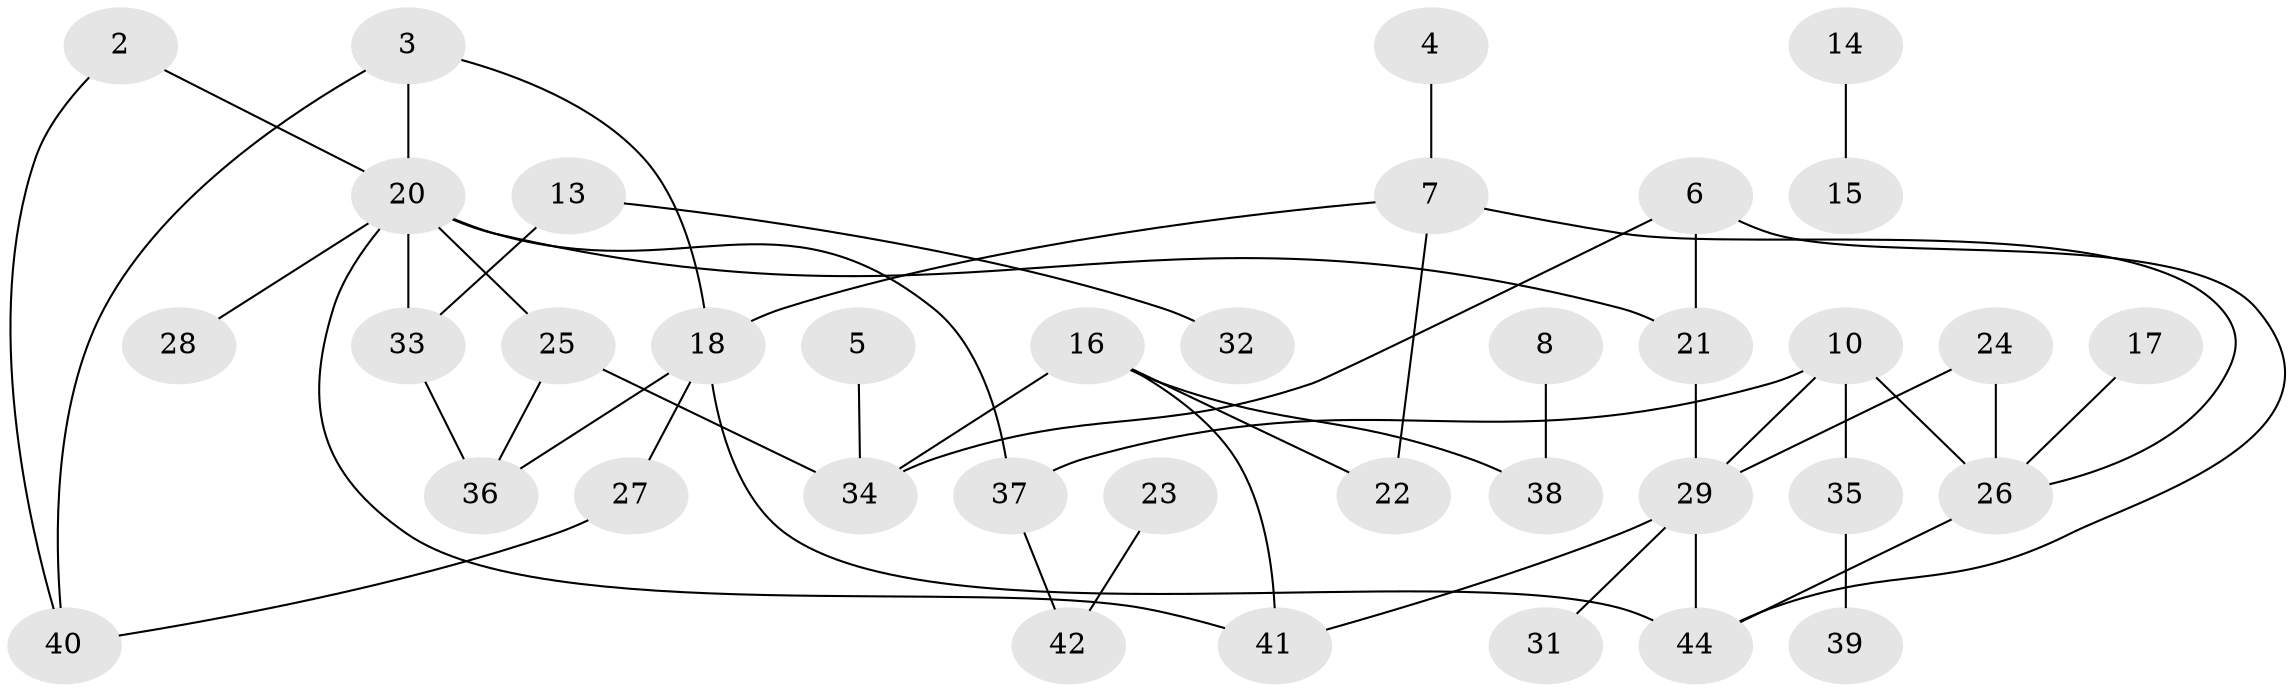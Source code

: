 // original degree distribution, {4: 0.11494252873563218, 3: 0.14942528735632185, 5: 0.08045977011494253, 2: 0.26436781609195403, 1: 0.2988505747126437, 0: 0.06896551724137931, 6: 0.022988505747126436}
// Generated by graph-tools (version 1.1) at 2025/00/03/09/25 03:00:46]
// undirected, 37 vertices, 49 edges
graph export_dot {
graph [start="1"]
  node [color=gray90,style=filled];
  2;
  3;
  4;
  5;
  6;
  7;
  8;
  10;
  13;
  14;
  15;
  16;
  17;
  18;
  20;
  21;
  22;
  23;
  24;
  25;
  26;
  27;
  28;
  29;
  31;
  32;
  33;
  34;
  35;
  36;
  37;
  38;
  39;
  40;
  41;
  42;
  44;
  2 -- 20 [weight=1.0];
  2 -- 40 [weight=1.0];
  3 -- 18 [weight=1.0];
  3 -- 20 [weight=1.0];
  3 -- 40 [weight=1.0];
  4 -- 7 [weight=1.0];
  5 -- 34 [weight=1.0];
  6 -- 21 [weight=1.0];
  6 -- 34 [weight=1.0];
  6 -- 44 [weight=1.0];
  7 -- 18 [weight=1.0];
  7 -- 22 [weight=1.0];
  7 -- 26 [weight=1.0];
  8 -- 38 [weight=1.0];
  10 -- 26 [weight=1.0];
  10 -- 29 [weight=1.0];
  10 -- 35 [weight=1.0];
  10 -- 37 [weight=2.0];
  13 -- 32 [weight=1.0];
  13 -- 33 [weight=1.0];
  14 -- 15 [weight=1.0];
  16 -- 22 [weight=1.0];
  16 -- 34 [weight=1.0];
  16 -- 38 [weight=1.0];
  16 -- 41 [weight=1.0];
  17 -- 26 [weight=1.0];
  18 -- 27 [weight=1.0];
  18 -- 36 [weight=1.0];
  18 -- 44 [weight=2.0];
  20 -- 21 [weight=1.0];
  20 -- 25 [weight=1.0];
  20 -- 28 [weight=2.0];
  20 -- 33 [weight=1.0];
  20 -- 37 [weight=2.0];
  20 -- 41 [weight=1.0];
  21 -- 29 [weight=1.0];
  23 -- 42 [weight=1.0];
  24 -- 26 [weight=1.0];
  24 -- 29 [weight=2.0];
  25 -- 34 [weight=1.0];
  25 -- 36 [weight=1.0];
  26 -- 44 [weight=1.0];
  27 -- 40 [weight=1.0];
  29 -- 31 [weight=1.0];
  29 -- 41 [weight=1.0];
  29 -- 44 [weight=2.0];
  33 -- 36 [weight=1.0];
  35 -- 39 [weight=1.0];
  37 -- 42 [weight=1.0];
}
